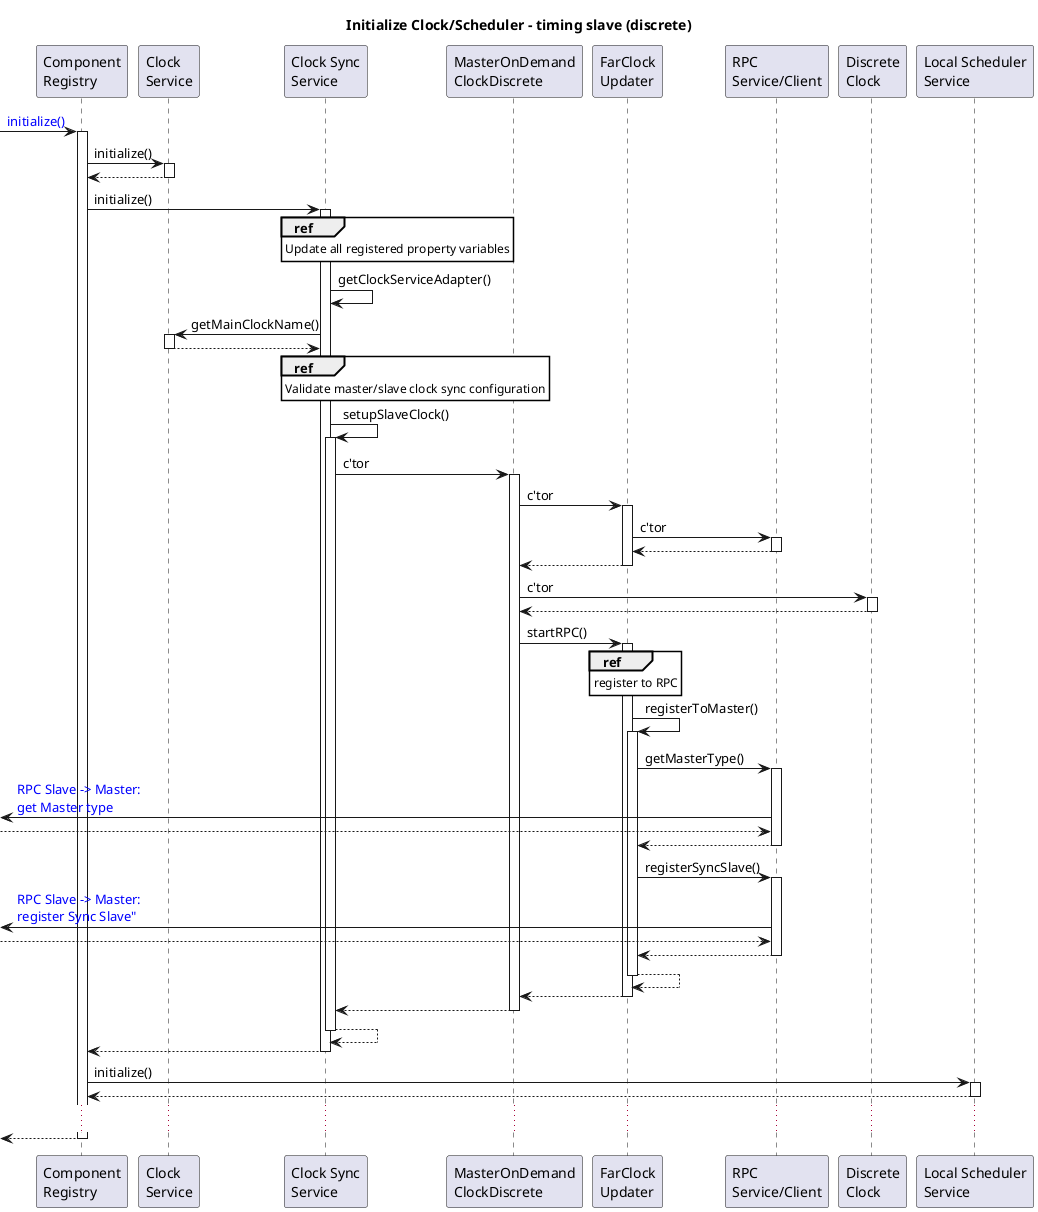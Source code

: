 /**
 * Copyright 2023 CARIAD SE.
 *
 * This Source Code Form is subject to the terms of the Mozilla
 * Public License, v. 2.0. If a copy of the MPL was not distributed
 * with this file, You can obtain one at https://mozilla.org/MPL/2.0/.
 */
 
@startuml
 skinparam backgroundColor transparent
 skinparam sequenceReferenceBackgroundColor white
 skinparam defaultTextAlignment left
 skinparam hyperlinkUnderline false
 
 title Initialize Clock/Scheduler - timing slave (discrete)
 
 [-> "Component\nRegistry": [[fep_element_initialize.svg{Tooltip for message} initialize()]] 
  activate "Component\nRegistry"
  "Component\nRegistry" -> "Clock\nService": initialize()
   activate "Clock\nService"
   return
  "Component\nRegistry" -> "Clock Sync\nService": initialize()
   activate "Clock Sync\nService"
   
   ref over "Clock Sync\nService"
   Update all registered property variables
   end ref
   
   "Clock Sync\nService" -> "Clock Sync\nService": getClockServiceAdapter()
   "Clock Sync\nService" -> "Clock\nService": getMainClockName()
    activate "Clock\nService"
    return
   
   ref over "Clock Sync\nService"
   Validate master/slave clock sync configuration
   end ref
   
   "Clock Sync\nService" -> "Clock Sync\nService": setupSlaveClock()
    activate "Clock Sync\nService"
    "Clock Sync\nService" -> "MasterOnDemand\nClockDiscrete": c'tor
     activate "MasterOnDemand\nClockDiscrete"
     "MasterOnDemand\nClockDiscrete" -> "FarClock\nUpdater": c'tor
      activate "FarClock\nUpdater"
      "FarClock\nUpdater" -> "RPC\nService/Client": c'tor
       activate "RPC\nService/Client"
       return
      return
     "MasterOnDemand\nClockDiscrete" -> "Discrete\nClock": c'tor
      activate "Discrete\nClock"
      return
     "MasterOnDemand\nClockDiscrete" -> "FarClock\nUpdater": startRPC()
      activate "FarClock\nUpdater"
      
      ref over "FarClock\nUpdater"
       register to RPC
      end ref
      
      "FarClock\nUpdater" -> "FarClock\nUpdater": registerToMaster()
       activate "FarClock\nUpdater"
       "FarClock\nUpdater" -> "RPC\nService/Client": getMasterType()
        activate "RPC\nService/Client"
        [<- "RPC\nService/Client" : [[components_init_clock_scheduler_master_discrete.svg{Tooltip for message} RPC Slave -> Master:\nget Master type]]
        [--> "RPC\nService/Client" 
        return
       "FarClock\nUpdater" -> "RPC\nService/Client": registerSyncSlave()
       activate "RPC\nService/Client"
        [<- "RPC\nService/Client" : [[components_init_clock_scheduler_master_discrete.svg{Tooltip for message} RPC Slave -> Master:\nregister Sync Slave"]]
        [--> "RPC\nService/Client" 
        return
       return
      return
     return
    return
   return
  "Component\nRegistry" -> "Local Scheduler\nService": initialize()
   activate "Local Scheduler\nService"
   return
  ...
  return

@enduml